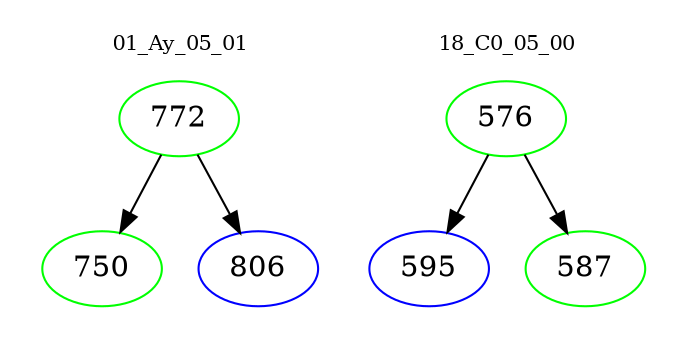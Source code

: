 digraph{
subgraph cluster_0 {
color = white
label = "01_Ay_05_01";
fontsize=10;
T0_772 [label="772", color="green"]
T0_772 -> T0_750 [color="black"]
T0_750 [label="750", color="green"]
T0_772 -> T0_806 [color="black"]
T0_806 [label="806", color="blue"]
}
subgraph cluster_1 {
color = white
label = "18_C0_05_00";
fontsize=10;
T1_576 [label="576", color="green"]
T1_576 -> T1_595 [color="black"]
T1_595 [label="595", color="blue"]
T1_576 -> T1_587 [color="black"]
T1_587 [label="587", color="green"]
}
}
